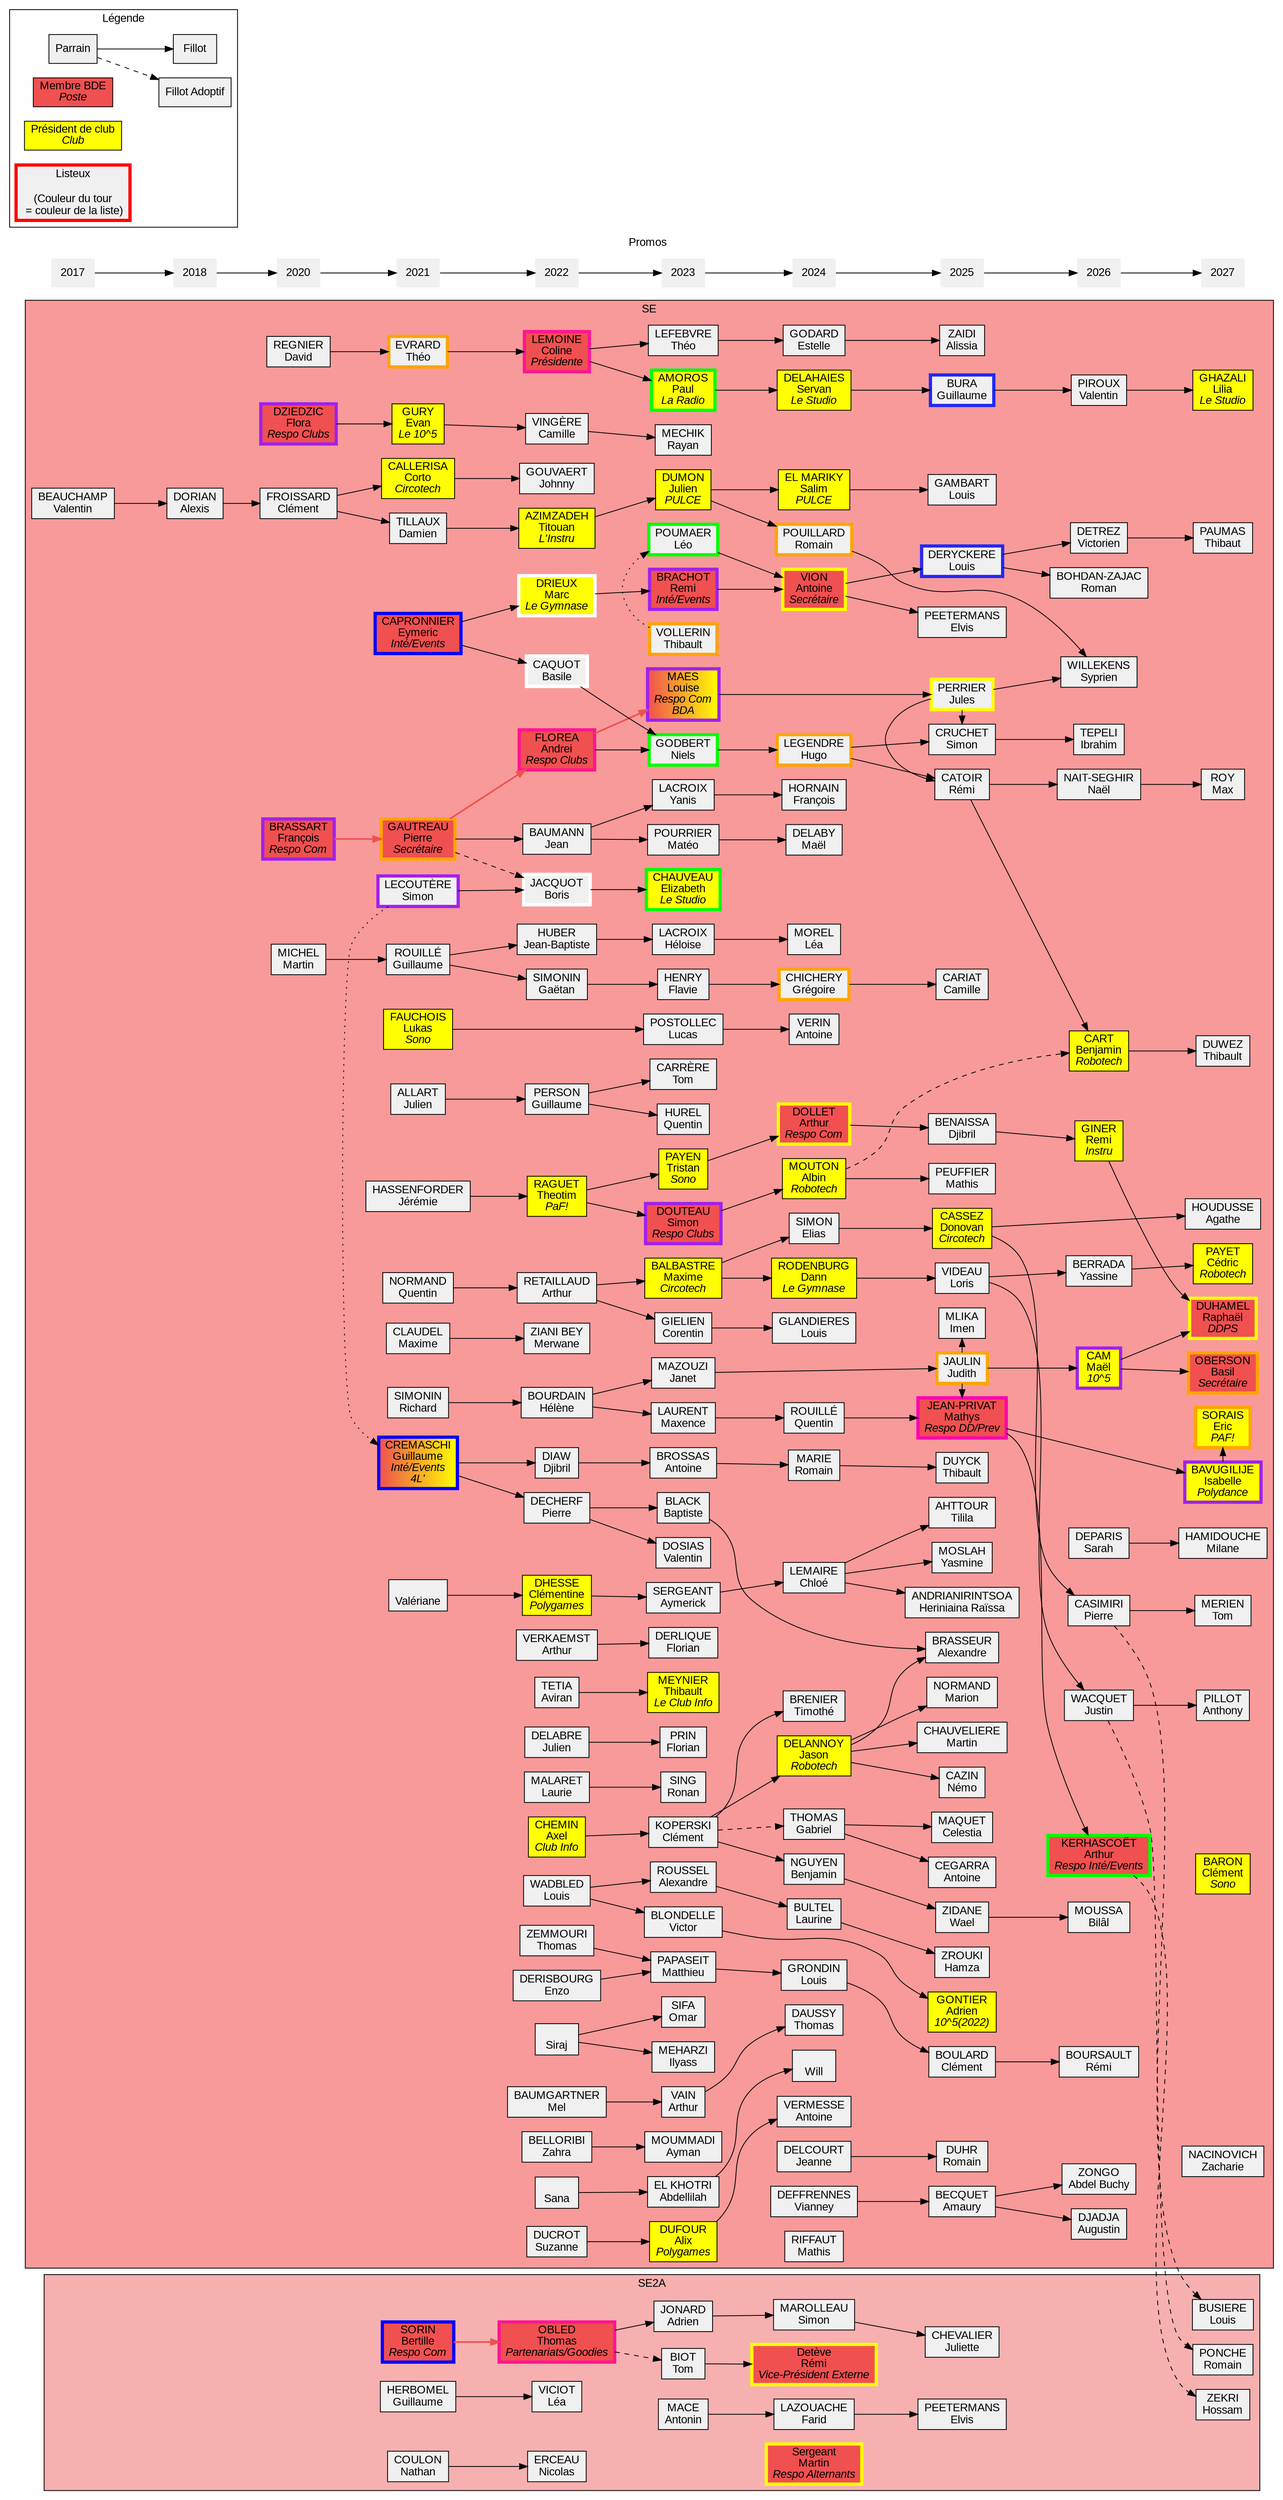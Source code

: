 digraph se {
	graph [
		charset = "UTF-8";
		style = filled;
		fontname = "Arial";
	];

	node [
		shape = box;
		style = filled;
		fillcolor = "#f0f0f0";
		fontname = "Arial";
	];

	rankdir = LR;




	subgraph cluster_SE {
		label = "SE";
		fillcolor = "#F89A9A";

		{ rank = "same";
			valentinbeau	[label = "BEAUCHAMP\nValentin"];
		}

		{ rank = "same";
			dorian		[label = "DORIAN\nAlexis"];
		}
		valentinbeau -> dorian;

		{ rank = "same";
			clementfroi	[label = "FROISSARD\nClément"];
			davidreg	[label = "REGNIER\nDavid"];
			flora		[label = <DZIEDZIC<BR/>Flora<BR/><I>Respo Clubs</I>> fillcolor="#f05050" penwidth=4 color="purple"];
			francois	[label = <BRASSART<BR/>François<BR/><I>Respo Com</I>> fillcolor="#f05050" penwidth=4 color="purple"];
			martinmic	[label = "MICHEL\nMartin"];
		}
		dorian -> clementfroi;

		{ rank = "same";
			corto 		[label = <CALLERISA<BR/>Corto<BR/><I>Circotech</I>> fillcolor="yellow"];
			cremaschi	[label = <CREMASCHI<BR/>Guillaume<BR/><I>Inté/Events<BR/>4L'</I>> fillcolor="#f05050:yellow" penwidth=4 color="blue"];
			dam		[label = "TILLAUX\nDamien"];
			evan		[label = <GURY<BR/>Evan<BR/><I>Le 10^5</I>> fillcolor="yellow"];
			eymeric		[label = <CAPRONNIER<BR/>Eymeric<BR/><I>Inté/Events</I>> fillcolor="#f05050" penwidth=4 color="blue"];
			jeremyhass	[label = "HASSENFORDER\nJérémie"];
			julienall	[label = "ALLART\nJulien"];
			lukasfauc	[label = <FAUCHOIS<BR/>Lukas<BR/><I>Sono</I>> fillcolor="yellow"];
			maximeclau	[label = "CLAUDEL\nMaxime"];
			pierregau	[label = <GAUTREAU<BR/>Pierre<BR/><I>Secrétaire</I>> fillcolor="#f05050" penwidth=4 color="orange"];
			quentinnor	[label = "NORMAND\nQuentin"];
			richard		[label = "SIMONIN\nRichard"];
			rouille		[label = "ROUILLÉ\nGuillaume"];
			simonl		[label = "LECOUTÈRE\nSimon" penwidth=4 color="purple"];
			theoevrard	[label = "EVRARD\nThéo" penwidth=4 color="orange"];
			valeriane	[label = "\nValériane"];
		}
		clementfroi -> corto;
		clementfroi -> dam;
		davidreg -> theoevrard;
		francois -> pierregau [penwidth=2 color = "#f05050"];
		flora -> evan;
		martinmic -> rouille;

		{ rank = "same";
			andrei		[label = <FLOREA<BR/>Andrei<BR/><I>Respo Clubs</I>> fillcolor="#f05050" penwidth=4 color="deeppink"];
			arthurret	[label = "RETAILLAUD\nArthur"];
			arthurverk	[label = "VERKAEMST\nArthur"];
			clementine	[label = <DHESSE<BR/>Clémentine<BR/><I>Polygames</I>> fillcolor="yellow"];
			
			aviran		[label = "TETIA\nAviran"];
			basile		[label = "CAQUOT\nBasile" penwidth=4 color="white"];
			boris		[label = "JACQUOT\nBoris" penwidth=4 color="white"];
			camillevin 	[label = "VINGÈRE\nCamille"];
			axelchem	[label = <CHEMIN<BR/>Axel<BR/><I>Club Info</I>> fillcolor="yellow"];
			coline		[label = <LEMOINE<BR/>Coline<BR/><I>Présidente</I>> fillcolor="#f05050" penwidth=4 color="deeppink"];
			deudeuch	[label = "DECHERF\nPierre"];
			djibril 	[label = "DIAW\nDjibril"];
			enzoder		[label = "DERISBOURG\nEnzo"];
			gaetan 		[label = "SIMONIN\nGaëtan"];
			guillaumepers	[label = "PERSON\nGuillaume"];
			helene		[label = "BOURDAIN\nHélène"];
			jean 		[label = "BAUMANN\nJean"];
			jb		[label = "HUBER\nJean-Baptiste"];
			johnny		[label = "GOUVAERT\nJohnny"];
			juliendel	[label = "DELABRE\nJulien"];
			laurie		[label = "MALARET\nLaurie"];
			louiswad	[label = "WADBLED\nLouis"];
			marc		[label = <DRIEUX<BR/>Marc<BR/><I>Le Gymnase</I>> fillcolor="yellow" penwidth=4 color="white"];
			mel 		[label = "BAUMGARTNER\nMel"];
			merwane		[label = "ZIANI BEY\nMerwane"];
			sana		[label = "\nSana"];
			siraj		[label = "\nSiraj"];
			suzanne		[label = "DUCROT\nSuzanne"];
			theotim		[label = <RAGUET<BR/>Theotim<BR/><I>PaF!</I>> fillcolor="yellow"];
			thomaszem	[label = "ZEMMOURI\nThomas"];
			titouan		[label = <AZIMZADEH<BR/>Titouan<BR/><I>L'Instru</I>> fillcolor="yellow"];
			zahra		[label = "BELLORIBI\nZahra"];
		}
		valeriane -> clementine;
		corto -> johnny;
		cremaschi -> deudeuch;
		cremaschi -> djibril;
		dam -> titouan;
		evan -> camillevin;
		eymeric -> basile;
		eymeric -> marc;
		jeremyhass -> theotim;
		maximeclau -> merwane;
		pierregau -> andrei [penwidth=2 color = "#f05050"];
		pierregau -> jean;
		pierregau -> boris [style=dashed];
		quentinnor -> arthurret;
		julienall -> guillaumepers;
		richard -> helene;
		rouille -> jb;
		rouille -> gaetan;
		simonl -> boris;
		simonl -> cremaschi [style = "dotted"];
		theoevrard -> coline;
		

		{ rank = "same";
			abdelillah	[label = "EL KHOTRI\nAbdellilah"];
			alexandrerou	[label = "ROUSSEL\nAlexandre"];
			alixduf		[label = <DUFOUR<BR/>Alix<BR/><I>Polygames</I>> fillcolor="yellow"];
			antoinebross	[label = "BROSSAS\nAntoine"];
			arthurvain	[label = "VAIN\nArthur"];
			aymanmoumm	[label = "MOUMMADI\nAyman"];
			aymerick	[label = "SERGEANT\nAymerick"];
			baptisteblack	[label = "BLACK\nBaptiste"];
			clementk	[label = "KOPERSKI\nClément"];
			corentingie	[label = "GIELIEN\nCorentin"];
			elizabeth	[label = <CHAUVEAU<BR/>Elizabeth<BR/><I>Le Studio</I>> fillcolor="yellow" penwidth=4 color="green"];
			flaviehen	[label = "HENRY\nFlavie"];
			florianderl	[label = "DERLIQUE\nFlorian"];
			florianprin	[label = "PRIN\nFlorian"];
			heloise		[label = "LACROIX\nHéloise"];
			ilyass		[label = "MEHARZI\nIlyass"];
			janet		[label = "MAZOUZI\nJanet"];
			juliendum	[label = <DUMON<BR/>Julien<BR/><I>PULCE</I>> fillcolor="yellow"];
			leopoum		[label = "POUMAER\nLéo" penwidth=4 color="green"];
			louise		[label = <MAES<BR/>Louise<BR/><I>Respo Com<BR/>BDA</I>> fillcolor="#f05050:yellow" penwidth=4 color="purple"];
			lucasposto	[label = "POSTOLLEC\nLucas"];
			mateopourr	[label = "POURRIER\nMatéo"];
			maxencelaur	[label = "LAURENT\nMaxence"];
			maximebal	[label = <BALBASTRE<BR/>Maxime<BR/><I>Circotech</I>> fillcolor="yellow"];
			matthieupap	[label = "PAPASEIT\nMatthieu"];
			niels		[label = "GODBERT\nNiels" penwidth=4 color="green"];
			omarsif		[label = "SIFA\nOmar"];
			paulamor	[label = <AMOROS<BR/>Paul<BR/><I>La Radio</I>> fillcolor="yellow" penwidth=4 color="green"];
			quentinhur	[label = "HUREL\nQuentin"];
			rayan		[label = "MECHIK\nRayan"];
			remi 		[label = <BRACHOT<BR/>Remi<BR/><I>Inté/Events</I>> fillcolor="#f05050" penwidth=4 color="purple"];
			ronan		[label = "SING\nRonan"];
			simontuto	[label = <DOUTEAU<BR/>Simon<BR/><I>Respo Clubs</I>> fillcolor="#f05050" penwidth=4 color="purple"];
			theo		[label = "LEFEBVRE\nThéo"];
			thibaultmey	[label = <MEYNIER<BR/>Thibault<BR/><I>Le Club Info</I>> fillcolor="yellow"];
			thibaultvol	[label = "VOLLERIN\nThibault" penwidth=4 color="orange"];
			tomcarr		[label = "CARRÈRE\nTom"];
			tristanpay	[label = <PAYEN<BR/>Tristan<BR/><I>Sono</I>> fillcolor="yellow"];
			valentindos	[label = "DOSIAS\nValentin"];
			victor		[label = "BLONDELLE\nVictor"];
			yanislacr	[label = "LACROIX\nYanis"];
		}
		andrei -> niels;
		andrei -> louise [penwidth=2 color = "#f05050"];
		arthurret -> corentingie;
		arthurret -> maximebal;
		arthurverk -> florianderl;
		clementine -> aymerick;
		axelchem -> clementk;
		aviran -> thibaultmey;
		basile -> niels;
		boris -> elizabeth;
		camillevin -> rayan;
		
		coline -> paulamor;
		coline -> theo;
		deudeuch -> baptisteblack;
		deudeuch -> valentindos;
		djibril -> antoinebross;
		enzoder -> matthieupap;
		gaetan -> flaviehen;
		guillaumepers -> quentinhur;
		guillaumepers -> tomcarr;
		helene -> janet;
		helene -> maxencelaur;
		jb -> heloise;
		jean -> mateopourr;
		jean -> yanislacr;
		juliendel -> florianprin;
		laurie -> ronan;
		louiswad -> alexandrerou;
		louiswad -> victor;
		marc -> remi;
		mel -> arthurvain;
		sana -> abdelillah;
		siraj -> ilyass;
		siraj -> omarsif;
		suzanne -> alixduf;
		titouan -> juliendum;
		theotim -> simontuto;
		theotim -> tristanpay;
		thibaultvol -> leopoum [style = dotted];
		thomaszem -> matthieupap;
		zahra -> aymanmoumm;
		lukasfauc -> lucasposto;

		{ rank = "same";
			
			albinmout	[label = <MOUTON<BR/>Albin<BR/><I>Robotech</I>> fillcolor="yellow"];
			
			antoineverm	[label = "VERMESSE\nAntoine"];
			antoineverr	[label = "VERIN\nAntoine"];
			antoinevion	[label = <VION<BR/>Antoine<BR/><I>Secrétaire</I>> fillcolor="#f05050" penwidth=4 color="yellow"];
			arthurdoll	[label = <DOLLET<BR/>Arthur<BR/><I>Respo Com</I>> fillcolor="#f05050" penwidth=4 color="yellow"];
			benjaminnguy	[label = "NGUYEN\nBenjamin"];
			chloelem	[label = "LEMAIRE\nChloé"];
			dannroden	[label = <RODENBURG<BR/>Dann<BR/><I>Le Gymnase</I>> fillcolor="yellow"];
			eliassim	[label = "SIMON\nElias"];
			estelle		[label = "GODARD\nEstelle"];
			jeanne		[label = "DELCOURT\nJeanne"];
			francoishor	[label = "HORNAIN\nFrançois"];
			gabrieltho	[label = "THOMAS\nGabriel"];
			gregoirechi	[label = "CHICHERY\nGrégoire" penwidth=4 color="orange"];
			hugoleg		[label = "LEGENDRE\nHugo" penwidth=4 color="orange"];
			jason 		[label = <DELANNOY<BR/>Jason<BR/><I>Robotech</I>> fillcolor="yellow"];
            vdeffrennes		[label = "DEFFRENNES\nVianney"];
			leamor		[label = "MOREL\nLéa"];
			louisgla	[label = "GLANDIERES\nLouis"];
			louisgrond	[label = "GRONDIN\nLouis"];
			maeldel		[label = "DELABY\nMaël"];
			lbultel		[label = "BULTEL\nLaurine"];
			mathisriff	[label = "RIFFAUT\nMathis"];
			quentin 	[label = "ROUILLÉ\nQuentin"];
			romamainmar	[label = "MARIE\nRomain"];
			romainpou	[label = "POUILLARD\nRomain" penwidth=4 color="orange"];
			salim		[label = <EL MARIKY<BR/>Salim<BR/><I>PULCE</I>> fillcolor="yellow"];
			servan		[label = <DELAHAIES<BR/>Servan<BR/><I>Le Studio</I>> fillcolor="yellow"];
			thomasdhau	[label = "DAUSSY\nThomas"];
			timotebre	[label = "BRENIER\nTimothé"];
			will		[label = "\nWill"];

			//portal2IA	[label = " \n2IA\n " shape="ellipse" penwidth=6 color="cyan3" fillcolor="#FCE0FF"];
		}
		abdelillah -> will;
		alixduf -> antoineverm;
		antoinebross -> romamainmar;
		arthurvain -> thomasdhau;
		aymerick -> chloelem;
		clementk -> benjaminnguy;
		clementk -> gabrieltho [style=dashed];
		clementk -> jason;
		clementk -> timotebre;
		corentingie -> louisgla;
		flaviehen -> gregoirechi;
		heloise -> leamor;
		juliendum -> romainpou;
		juliendum -> salim;
		leopoum -> antoinevion;
		lucasposto -> antoineverr;
		mateopourr -> maeldel;
		matthieupap -> louisgrond;
		maxencelaur -> quentin;
		maximebal -> dannroden;
		maximebal -> eliassim;
		niels -> hugoleg;
		paulamor -> servan;
		remi -> antoinevion;
		simontuto -> albinmout;
		theo -> estelle;
		tristanpay -> arthurdoll;
		yanislacr -> francoishor;
		alexandrerou -> lbultel;

		//remi -> portal2IA [style="dashed" penwidth=2 color="#f05050"];
	
    { rank = "same";
                
				adriencont	[label = <GONTIER<BR/>Adrien<BR/><I>10^5(2022)</I>> fillcolor="yellow"];
                julesperr	[label = "PERRIER\nJules" penwidth=4 color="yellow"];
                judith		[label = "JAULIN\nJudith" penwidth=4 color="orange"];
                raissandri	[label = "ANDRIANIRINTSOA\nHeriniaina Raïssa";]
                alexandre 	[label = "BRASSEUR\nAlexandre"];
                abecquet	[label = "BECQUET\nAmaury"];
                dbenaissa	[label = "BENAISSA\nDjibril"];
                cboulard	[label = "BOULARD\nClément"];
                gbura	[label = "BURA\nGuillaume" penwidth=4 color="#2128f5"];
                ccariat	[label = "CARIAT\nCamille"];
                dcassez	[label =<CASSEZ<BR/>Donovan<BR/><I>Circotech</I>> fillcolor="yellow"];
                rcatoir		[label = "CATOIR\nRémi"];
                ncazin	[label = "CAZIN\nNémo"];
                acegarra	[label = "CEGARRA\nAntoine"];
                mchauveliere		[label = "CHAUVELIERE\nMartin"];
                scruchet	[label = "CRUCHET\nSimon"];
                lderyckere	[label = "DERYCKERE\nLouis" penwidth=4 color="#2128f5"];
                rduhr		[label = "DUHR\nRomain"];
                tduyck		[label = "DUYCK\nThibault"];
                lgambart	[label = "GAMBART\nLouis"];
                imlika 	[label = "MLIKA\nImen"];
                mjeanprivat	[label = <JEAN-PRIVAT<BR/>Mathys<BR/><I>Respo DD/Prev</I>> fillcolor="#f05050" penwidth=4 color="#FC00B2"];
                cmaquet	[label = "MAQUET\nCelestia"];
                ymoslah	[label = "MOSLAH\nYasmine"];
                mnormand	[label = "NORMAND\nMarion"];
                epeetermans	[label = "PEETERMANS\nElvis"];
                mpeuffier	[label = "PEUFFIER\nMathis"];
                lvideau	[label = "VIDEAU\nLoris"];
                tilila  [label="AHTTOUR\nTilila"];
                azaidi	[label = "ZAIDI\nAlissia"];
                wzidane	[label = "ZIDANE\nWael"];
                ymoslah	[label = "MOSLAH\nYasmine"];
                hzrouki	[label = "ZROUKI\nHamza"];
            }
                louise -> julesperr;
                janet -> judith;
                victor -> adriencont;
                baptisteblack -> alexandre;
                chloelem -> tilila;
                chloelem->raissandri;
                jason->alexandre;
                vdeffrennes->abecquet;
                arthurdoll->dbenaissa;
                louisgrond->cboulard;
                servan->gbura;
                gregoirechi->ccariat;
                eliassim->dcassez;
                hugoleg->rcatoir;
                julesperr->rcatoir;
                jason->ncazin;
                gabrieltho->acegarra;
                jason->mchauveliere;
                hugoleg->scruchet;
                julesperr->scruchet;
                antoinevion->lderyckere;
                jeanne->rduhr;
                romamainmar->tduyck;
                salim->lgambart;
                judith->imlika;
                judith->mjeanprivat;
                quentin->mjeanprivat;
                gabrieltho->cmaquet;
                chloelem->ymoslah;
                jason->mnormand;
                antoinevion->epeetermans;
                albinmout->mpeuffier;
                dannroden->lvideau;
                estelle->azaidi;
                benjaminnguy->wzidane;
                lbultel->hzrouki;
                
    {rank = "same";
				pcasimiri  [label = "CASIMIRI\nPierre"];
				vpiroux	   [label = "PIROUX\nValentin"];
				nnait	   [label = "NAIT-SEGHIR\nNaël"];
				rginer	   [label = <GINER<BR/>Remi<BR/><I>Instru</I>> fillcolor="yellow"];
				bmoussa	   [label = "MOUSSA\nBilâl"];
				rboursault [label = "BOURSAULT\nRémi"];
				sdeparis   [label = "DEPARIS\nSarah"];
				mcam       [label =<CAM<BR/>Maël<BR/><I>10^5</I>> penwidth=4 color="purple" fillcolor="yellow"];
				jwacquet   [label = "WACQUET\nJustin"];
				yberrada   [label = "BERRADA\nYassine"];
				vdetrez    [label = "DETREZ\nVictorien"];
				rbohdan    [label = "BOHDAN-ZAJAC\nRoman"];
				akerhasco  [label = <KERHASCOËT<BR/>Arthur<BR/><I>Respo Inté/Events</I>> fillcolor="#f05050" penwidth=4 color="green"]; // il a redoublé mais ça fout la merde si je le mets sur la bonne année
				itepeli    [label = "TEPELI\nIbrahim"];
				adjadja    [label = "DJADJA\nAugustin"];
				swillekens [label = "WILLEKENS\nSyprien"];
				azongo	   [label = "ZONGO\nAbdel Buchy"];
				bcart	   [label = <CART<BR/>Benjamin<BR/><I>Robotech</I>> fillcolor="yellow"];	
				}
				rcatoir->bcart ;
				albinmout->bcart [style=dashed];
				dcassez->pcasimiri;
				gbura->vpiroux;
				rcatoir->nnait;
				dbenaissa->rginer;
				wzidane->bmoussa;
				cboulard->rboursault;
				judith->mcam;
				lvideau->jwacquet;
				lvideau->yberrada;
				lderyckere->vdetrez;
				lderyckere->rbohdan;
				mjeanprivat->bisabelle;
				mjeanprivat->akerhasco;
				scruchet->itepeli;
				abecquet->adjadja;
				abecquet->azongo;
				julesperr->swillekens;
				romainpou->swillekens;
				

	{rank = "same";
				apillot 	[label = "PILLOT\nAnthony"];
				ahoudusse  [label = "HOUDUSSE\nAgathe"];
				tduwez	   	[label = "DUWEZ\nThibault"];
				lghazali	[label = <GHAZALI<BR/>Lilia<BR/><I>Le Studio</I>> fillcolor="yellow"];
				tmerien	   	[label = "MERIEN\nTom"];
				rduhamel  	[label = <DUHAMEL<BR/>Raphaël<BR/><I>DDPS</I>> fillcolor="#f05050" penwidth=4 color="yellow"];
				tpaumas	   	[label = "PAUMAS\nThibaut"];
				mhamidouche	[label = "HAMIDOUCHE\nMilane"];
				boberson  	[label = <OBERSON<BR/>Basil<BR/><I>Secrétaire</I>> fillcolor="#f05050" penwidth=4 color="Orange"];
				mroy	   	[label = "ROY\nMax"];
				esorais		[label = <SORAIS<BR/>Eric<BR/><I>PAF!</I>> fillcolor="yellow" penwidth=4 color="orange"];
				cpayet	    [label = <PAYET<BR/>Cédric<BR/><I>Robotech</I>> fillcolor="yellow"];
				bisabelle   [label = <BAVUGILIJE<BR/>Isabelle<BR/><I>Polydance</I>> fillcolor="yellow" penwidth=4 color="purple"];
				cbaron 		[label = <BARON<BR/>Clément<BR/><I>Sono</I>> fillcolor="yellow"];
				znazi		[label = "NACINOVICH\nZacharie"];
				}
				bcart->tduwez;
				jwacquet->apillot;
				dcassez->ahoudusse;
				vpiroux->lghazali;
				pcasimiri->tmerien;
				rginer->rduhamel;
				mcam->rduhamel;
				vdetrez->tpaumas;
				sdeparis->mhamidouche;
				mcam->boberson;
				nnait->mroy;
				yberrada->cpayet;
				bisabelle->esorais;
				
							
    }
    subgraph cluster_SE2A {
		label = "SE2A";
		fillcolor = "#F6B0B0";
		{ rank = "same";//2017
			blank1 [color = "#F6B0B0" fillcolor = "#F6B0B0" fontcolor = "#F6B0B0"]; // les BLANK servent à mettre en forme le graphique sinon tout est décalé
		}
		{ rank = "same";//2018
			blank2 [color = "#F6B0B0" fillcolor = "#F6B0B0" fontcolor = "#F6B0B0"];
		}
		blank1->blank2[penwidth=2 color = "invis"];
		{ rank = "same";//2020
			blank3 [color = "#F6B0B0" fillcolor = "#F6B0B0" fontcolor = "#F6B0B0"];
		}
		blank2->blank3[penwidth=2 color = "invis"];
		{ rank = "same";//2021
			bertillesor	[label = <SORIN<BR/>Bertille<BR/><I>Respo Com</I>> fillcolor="#f05050" penwidth=4 color = "blue"];
			guillaumeherb	[label = "HERBOMEL\nGuillaume"];
			nathancoulon	[label = "COULON\nNathan"];
		}
		blank3 -> bertillesor[penwidth=2 color = "invis"];

		{ rank = "same";//2022
			leavicio	[label = "VICIOT\nLéa"];
			nicolaserc	[label = "ERCEAU\nNicolas"];
			thomasobl	[label = <OBLED<BR/>Thomas<BR/><I>Partenariats/Goodies</I>> fillcolor="#f05050" penwidth=4 color="deeppink"];
		}
		bertillesor -> thomasobl [penwidth=2 color = "#f05050"];
		guillaumeherb -> leavicio;
		nathancoulon -> nicolaserc;

		{ rank = "same";//2023
			tombiot		[label="BIOT\nTom"];
			adjonard		[label="JONARD\nAdrien"];
			antoninm     [label = "MACE\nAntonin"];
		}
		thomasobl -> tombiot [style=dashed];
		thomasobl -> adjonard;

		{ rank = "same";//2024
			remideteve	[label=<Detève<BR/>Rémi<BR/><I>Vice-Président Externe</I>> fillcolor="#f05050" penwidth=4 color="yellow"];
			martinserg	[label=<Sergeant<BR/>Martin<BR/><I>Respo Alternants</I>> fillcolor="#f05050" penwidth=4 color="yellow"];
			smarolleau	[label = "MAROLLEAU\nSimon"];
			faridlazou  [label ="LAZOUACHE\nFarid"];
		}
		tombiot -> remideteve;
		adjonard-> smarolleau;
		antoninm -> faridlazou;

		{ rank = "same";//2025
			elvispet [label = "PEETERMANS\nElvis"];
			juliettec [label ="CHEVALIER\nJuliette"];
		}
        faridlazou -> elvispet;
        smarolleau -> juliettec;

        { rank="same";//2026
			tess 			[color = "#F6B0B0" fillcolor = "#F6B0B0" fontcolor = "#F6B0B0"];
// 			akerhasco  [label = <KERHASCOËT<BR/>Arthur<BR/><I>Respo Inté/Events</I><BR/>SE> fillcolor="#f05050" penwidth=4 color="green"];
		}
		juliettec -> tess  [penwidth=2 color = "invis"];

 		{ rank="same";//2027
 			hzekri	[label ="ZEKRI\nHossam"];
 			rponche [label ="PONCHE\nRomain"];
 			lbusiere	[label ="BUSIERE\nLouis"];
 		}
 		akerhasco -> hzekri [style = "dashed"];
 		jwacquet ->  rponche [style = "dashed"];
 		pcasimiri -> lbusiere [style = "dashed"];
 		tess -> hzekri [penwidth=2 color = "invis"];
	}
	subgraph cluster_promos {
		label = "Promos";
		penwidth = 0;
		color = none;
		node [shape = none];

		"2017" -> "2018" -> "2020" -> "2021" -> "2022" -> "2023" -> "2024" -> "2025" -> "2026" -> "2027";
	}
	 subgraph cluster_legende {
		label = "Légende";
		fillcolor = none;

		leg_parrain	[label = "Parrain"];
		leg_fillot	[label = "Fillot"];
		leg_fillotadop	[label = "Fillot Adoptif"];
		leg_BDE		[label = <Membre BDE<BR/><I>Poste</I>> fillcolor="#f05050"];
		leg_prez	[label = <Président de club<BR/><I>Club</I>> fillcolor="yellow"];
		leg_listeux	[label = "Listeux\n\n(Couleur du tour\n = couleur de la liste)" penwidth=4 color="red"];

		leg_parrain -> leg_fillot;
		leg_parrain -> leg_fillotadop [style = "dashed"];
	}
}

